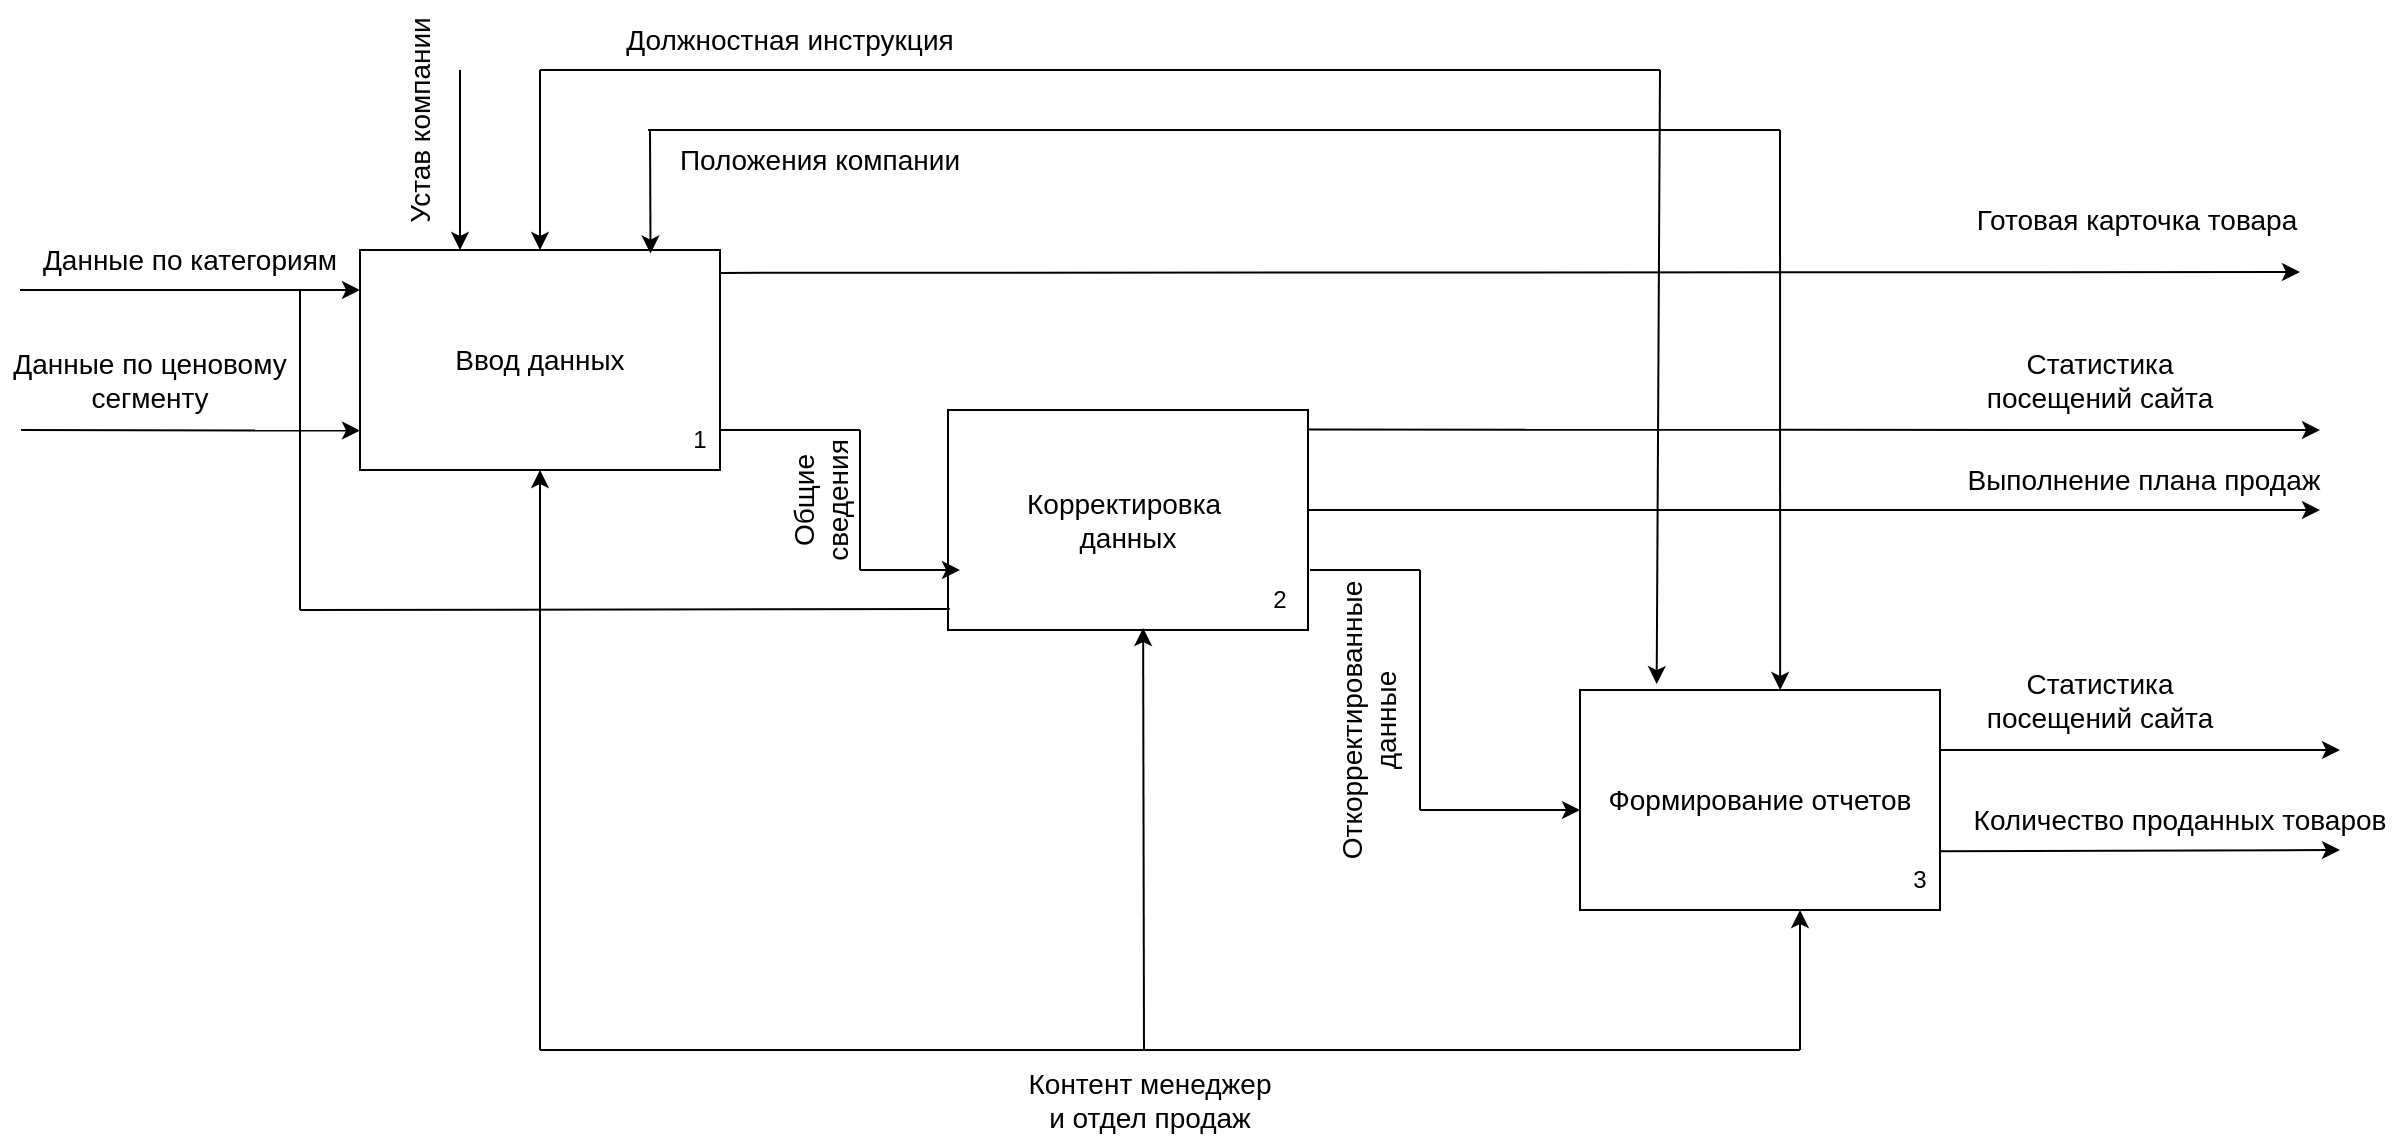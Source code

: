 <mxfile version="22.0.6" type="github">
  <diagram name="Страница — 1" id="YSo1yneblLqxXGrz5t49">
    <mxGraphModel dx="2291" dy="598" grid="1" gridSize="10" guides="1" tooltips="1" connect="1" arrows="1" fold="1" page="1" pageScale="1" pageWidth="827" pageHeight="1169" math="0" shadow="0">
      <root>
        <mxCell id="0" />
        <mxCell id="1" parent="0" />
        <mxCell id="_5BG1MepEr82ZfOV5Q4g-1" value="&lt;font style=&quot;font-size: 14px;&quot;&gt;Корректировка&amp;nbsp;&lt;br&gt;данных&lt;/font&gt;" style="rounded=0;whiteSpace=wrap;html=1;" vertex="1" parent="1">
          <mxGeometry x="324" y="250" width="180" height="110" as="geometry" />
        </mxCell>
        <mxCell id="_5BG1MepEr82ZfOV5Q4g-3" value="2" style="text;html=1;strokeColor=none;fillColor=none;align=center;verticalAlign=middle;whiteSpace=wrap;rounded=0;" vertex="1" parent="1">
          <mxGeometry x="460" y="330" width="60" height="30" as="geometry" />
        </mxCell>
        <mxCell id="_5BG1MepEr82ZfOV5Q4g-5" value="" style="endArrow=classic;html=1;rounded=0;entryX=0.542;entryY=0.991;entryDx=0;entryDy=0;entryPerimeter=0;" edge="1" parent="1" target="_5BG1MepEr82ZfOV5Q4g-1">
          <mxGeometry width="50" height="50" relative="1" as="geometry">
            <mxPoint x="422" y="570" as="sourcePoint" />
            <mxPoint x="440" y="290" as="targetPoint" />
          </mxGeometry>
        </mxCell>
        <mxCell id="_5BG1MepEr82ZfOV5Q4g-7" value="" style="endArrow=none;html=1;rounded=0;exitX=0.75;exitY=0;exitDx=0;exitDy=0;" edge="1" parent="1" source="_5BG1MepEr82ZfOV5Q4g-3">
          <mxGeometry width="50" height="50" relative="1" as="geometry">
            <mxPoint x="390" y="340" as="sourcePoint" />
            <mxPoint x="560" y="330" as="targetPoint" />
          </mxGeometry>
        </mxCell>
        <mxCell id="_5BG1MepEr82ZfOV5Q4g-8" value="" style="endArrow=none;html=1;rounded=0;" edge="1" parent="1">
          <mxGeometry width="50" height="50" relative="1" as="geometry">
            <mxPoint x="560" y="450" as="sourcePoint" />
            <mxPoint x="560" y="330" as="targetPoint" />
          </mxGeometry>
        </mxCell>
        <mxCell id="_5BG1MepEr82ZfOV5Q4g-9" value="" style="endArrow=classic;html=1;rounded=0;" edge="1" parent="1">
          <mxGeometry width="50" height="50" relative="1" as="geometry">
            <mxPoint x="560" y="450" as="sourcePoint" />
            <mxPoint x="640" y="450" as="targetPoint" />
          </mxGeometry>
        </mxCell>
        <mxCell id="_5BG1MepEr82ZfOV5Q4g-10" value="&lt;span style=&quot;font-size: 14px;&quot;&gt;Формирование отчетов&lt;/span&gt;" style="rounded=0;whiteSpace=wrap;html=1;" vertex="1" parent="1">
          <mxGeometry x="640" y="390" width="180" height="110" as="geometry" />
        </mxCell>
        <mxCell id="_5BG1MepEr82ZfOV5Q4g-12" value="" style="endArrow=none;html=1;rounded=0;" edge="1" parent="1">
          <mxGeometry width="50" height="50" relative="1" as="geometry">
            <mxPoint x="420" y="570" as="sourcePoint" />
            <mxPoint x="750" y="570" as="targetPoint" />
          </mxGeometry>
        </mxCell>
        <mxCell id="_5BG1MepEr82ZfOV5Q4g-13" value="" style="endArrow=classic;html=1;rounded=0;" edge="1" parent="1">
          <mxGeometry width="50" height="50" relative="1" as="geometry">
            <mxPoint x="750" y="570" as="sourcePoint" />
            <mxPoint x="750" y="500" as="targetPoint" />
          </mxGeometry>
        </mxCell>
        <mxCell id="_5BG1MepEr82ZfOV5Q4g-14" value="" style="endArrow=none;html=1;rounded=0;" edge="1" parent="1">
          <mxGeometry width="50" height="50" relative="1" as="geometry">
            <mxPoint x="420" y="570" as="sourcePoint" />
            <mxPoint x="120" y="570" as="targetPoint" />
          </mxGeometry>
        </mxCell>
        <mxCell id="_5BG1MepEr82ZfOV5Q4g-15" value="&lt;font style=&quot;font-size: 14px;&quot;&gt;Контент менеджер и отдел продаж&lt;/font&gt;" style="text;html=1;strokeColor=none;fillColor=none;align=center;verticalAlign=middle;whiteSpace=wrap;rounded=0;" vertex="1" parent="1">
          <mxGeometry x="360" y="580" width="130" height="30" as="geometry" />
        </mxCell>
        <mxCell id="_5BG1MepEr82ZfOV5Q4g-16" value="&lt;font style=&quot;font-size: 14px;&quot;&gt;Откорректированные данные&lt;/font&gt;" style="text;html=1;strokeColor=none;fillColor=none;align=center;verticalAlign=middle;whiteSpace=wrap;rounded=0;rotation=-90;" vertex="1" parent="1">
          <mxGeometry x="504" y="390" width="60" height="30" as="geometry" />
        </mxCell>
        <mxCell id="_5BG1MepEr82ZfOV5Q4g-17" value="3" style="text;html=1;strokeColor=none;fillColor=none;align=center;verticalAlign=middle;whiteSpace=wrap;rounded=0;" vertex="1" parent="1">
          <mxGeometry x="780" y="470" width="60" height="30" as="geometry" />
        </mxCell>
        <mxCell id="_5BG1MepEr82ZfOV5Q4g-18" value="" style="endArrow=classic;html=1;rounded=0;" edge="1" parent="1">
          <mxGeometry width="50" height="50" relative="1" as="geometry">
            <mxPoint x="820" y="420" as="sourcePoint" />
            <mxPoint x="1020" y="420" as="targetPoint" />
          </mxGeometry>
        </mxCell>
        <mxCell id="_5BG1MepEr82ZfOV5Q4g-19" value="&lt;font style=&quot;font-size: 14px;&quot;&gt;Статистика посещений сайта&lt;/font&gt;" style="text;html=1;strokeColor=none;fillColor=none;align=center;verticalAlign=middle;whiteSpace=wrap;rounded=0;" vertex="1" parent="1">
          <mxGeometry x="840" y="380" width="120" height="30" as="geometry" />
        </mxCell>
        <mxCell id="_5BG1MepEr82ZfOV5Q4g-22" value="" style="endArrow=classic;html=1;rounded=0;exitX=1.013;exitY=0.642;exitDx=0;exitDy=0;exitPerimeter=0;" edge="1" parent="1">
          <mxGeometry width="50" height="50" relative="1" as="geometry">
            <mxPoint x="820.0" y="470.62" as="sourcePoint" />
            <mxPoint x="1020" y="470" as="targetPoint" />
          </mxGeometry>
        </mxCell>
        <mxCell id="_5BG1MepEr82ZfOV5Q4g-23" value="&lt;font style=&quot;font-size: 14px;&quot;&gt;Количество проданных товаров&lt;/font&gt;" style="text;html=1;strokeColor=none;fillColor=none;align=center;verticalAlign=middle;whiteSpace=wrap;rounded=0;" vertex="1" parent="1">
          <mxGeometry x="830" y="440" width="220" height="30" as="geometry" />
        </mxCell>
        <mxCell id="_5BG1MepEr82ZfOV5Q4g-24" value="" style="endArrow=classic;html=1;rounded=0;exitX=1;exitY=0.089;exitDx=0;exitDy=0;exitPerimeter=0;" edge="1" parent="1" source="_5BG1MepEr82ZfOV5Q4g-1">
          <mxGeometry width="50" height="50" relative="1" as="geometry">
            <mxPoint x="520" y="450" as="sourcePoint" />
            <mxPoint x="1010" y="260" as="targetPoint" />
          </mxGeometry>
        </mxCell>
        <mxCell id="_5BG1MepEr82ZfOV5Q4g-26" value="&lt;font style=&quot;font-size: 14px;&quot;&gt;Статистика посещений сайта&lt;/font&gt;" style="text;html=1;strokeColor=none;fillColor=none;align=center;verticalAlign=middle;whiteSpace=wrap;rounded=0;" vertex="1" parent="1">
          <mxGeometry x="840" y="220" width="120" height="30" as="geometry" />
        </mxCell>
        <mxCell id="_5BG1MepEr82ZfOV5Q4g-27" value="" style="endArrow=classic;html=1;rounded=0;exitX=0.978;exitY=0.455;exitDx=0;exitDy=0;exitPerimeter=0;" edge="1" parent="1">
          <mxGeometry width="50" height="50" relative="1" as="geometry">
            <mxPoint x="504.0" y="300.05" as="sourcePoint" />
            <mxPoint x="1010" y="300" as="targetPoint" />
          </mxGeometry>
        </mxCell>
        <mxCell id="_5BG1MepEr82ZfOV5Q4g-28" value="&lt;font style=&quot;font-size: 14px;&quot;&gt;Выполнение плана продаж&lt;/font&gt;" style="text;html=1;strokeColor=none;fillColor=none;align=center;verticalAlign=middle;whiteSpace=wrap;rounded=0;" vertex="1" parent="1">
          <mxGeometry x="827" y="270" width="190" height="30" as="geometry" />
        </mxCell>
        <mxCell id="_5BG1MepEr82ZfOV5Q4g-29" value="" style="endArrow=classic;html=1;rounded=0;" edge="1" parent="1">
          <mxGeometry width="50" height="50" relative="1" as="geometry">
            <mxPoint x="120" y="570" as="sourcePoint" />
            <mxPoint x="120" y="280" as="targetPoint" />
          </mxGeometry>
        </mxCell>
        <mxCell id="_5BG1MepEr82ZfOV5Q4g-30" value="&lt;span style=&quot;font-size: 14px;&quot;&gt;Ввод данных&lt;/span&gt;" style="rounded=0;whiteSpace=wrap;html=1;" vertex="1" parent="1">
          <mxGeometry x="30" y="170" width="180" height="110" as="geometry" />
        </mxCell>
        <mxCell id="_5BG1MepEr82ZfOV5Q4g-31" value="" style="endArrow=classic;html=1;rounded=0;exitX=1.002;exitY=0.104;exitDx=0;exitDy=0;exitPerimeter=0;" edge="1" parent="1" source="_5BG1MepEr82ZfOV5Q4g-30">
          <mxGeometry width="50" height="50" relative="1" as="geometry">
            <mxPoint x="520" y="450" as="sourcePoint" />
            <mxPoint x="1000" y="181" as="targetPoint" />
          </mxGeometry>
        </mxCell>
        <mxCell id="_5BG1MepEr82ZfOV5Q4g-32" value="&lt;font style=&quot;font-size: 14px;&quot;&gt;Готовая карточка товара&lt;/font&gt;" style="text;html=1;strokeColor=none;fillColor=none;align=center;verticalAlign=middle;whiteSpace=wrap;rounded=0;" vertex="1" parent="1">
          <mxGeometry x="827" y="140" width="183" height="30" as="geometry" />
        </mxCell>
        <mxCell id="_5BG1MepEr82ZfOV5Q4g-34" value="" style="endArrow=none;html=1;rounded=0;" edge="1" parent="1">
          <mxGeometry width="50" height="50" relative="1" as="geometry">
            <mxPoint x="210" y="260" as="sourcePoint" />
            <mxPoint x="280" y="260" as="targetPoint" />
            <Array as="points">
              <mxPoint x="250" y="260" />
            </Array>
          </mxGeometry>
        </mxCell>
        <mxCell id="_5BG1MepEr82ZfOV5Q4g-35" value="" style="endArrow=none;html=1;rounded=0;" edge="1" parent="1">
          <mxGeometry width="50" height="50" relative="1" as="geometry">
            <mxPoint x="280" y="260" as="sourcePoint" />
            <mxPoint x="280" y="330" as="targetPoint" />
          </mxGeometry>
        </mxCell>
        <mxCell id="_5BG1MepEr82ZfOV5Q4g-37" value="1" style="text;html=1;strokeColor=none;fillColor=none;align=center;verticalAlign=middle;whiteSpace=wrap;rounded=0;" vertex="1" parent="1">
          <mxGeometry x="170" y="250" width="60" height="30" as="geometry" />
        </mxCell>
        <mxCell id="_5BG1MepEr82ZfOV5Q4g-39" value="&lt;font style=&quot;font-size: 14px;&quot;&gt;Общие сведения&lt;/font&gt;" style="text;html=1;strokeColor=none;fillColor=none;align=center;verticalAlign=middle;whiteSpace=wrap;rounded=0;rotation=-90;" vertex="1" parent="1">
          <mxGeometry x="230" y="280" width="60" height="30" as="geometry" />
        </mxCell>
        <mxCell id="_5BG1MepEr82ZfOV5Q4g-41" value="" style="endArrow=classic;html=1;rounded=0;" edge="1" parent="1">
          <mxGeometry width="50" height="50" relative="1" as="geometry">
            <mxPoint x="280" y="330" as="sourcePoint" />
            <mxPoint x="330" y="330" as="targetPoint" />
            <Array as="points">
              <mxPoint x="300" y="330" />
            </Array>
          </mxGeometry>
        </mxCell>
        <mxCell id="_5BG1MepEr82ZfOV5Q4g-45" value="" style="endArrow=classic;html=1;rounded=0;entryX=0.807;entryY=0.016;entryDx=0;entryDy=0;entryPerimeter=0;" edge="1" parent="1" target="_5BG1MepEr82ZfOV5Q4g-30">
          <mxGeometry width="50" height="50" relative="1" as="geometry">
            <mxPoint x="175" y="110" as="sourcePoint" />
            <mxPoint x="570" y="330" as="targetPoint" />
          </mxGeometry>
        </mxCell>
        <mxCell id="_5BG1MepEr82ZfOV5Q4g-46" value="" style="endArrow=none;html=1;rounded=0;" edge="1" parent="1">
          <mxGeometry width="50" height="50" relative="1" as="geometry">
            <mxPoint x="174" y="110" as="sourcePoint" />
            <mxPoint x="740" y="110" as="targetPoint" />
          </mxGeometry>
        </mxCell>
        <mxCell id="_5BG1MepEr82ZfOV5Q4g-47" value="" style="endArrow=classic;html=1;rounded=0;entryX=0.556;entryY=0;entryDx=0;entryDy=0;entryPerimeter=0;" edge="1" parent="1" target="_5BG1MepEr82ZfOV5Q4g-10">
          <mxGeometry width="50" height="50" relative="1" as="geometry">
            <mxPoint x="740" y="110" as="sourcePoint" />
            <mxPoint x="570" y="330" as="targetPoint" />
          </mxGeometry>
        </mxCell>
        <mxCell id="_5BG1MepEr82ZfOV5Q4g-48" value="&lt;font style=&quot;font-size: 14px;&quot;&gt;Положения компании&lt;/font&gt;" style="text;html=1;strokeColor=none;fillColor=none;align=center;verticalAlign=middle;whiteSpace=wrap;rounded=0;" vertex="1" parent="1">
          <mxGeometry x="180" y="110" width="160" height="30" as="geometry" />
        </mxCell>
        <mxCell id="_5BG1MepEr82ZfOV5Q4g-49" value="" style="endArrow=classic;html=1;rounded=0;entryX=0.5;entryY=0;entryDx=0;entryDy=0;" edge="1" parent="1" target="_5BG1MepEr82ZfOV5Q4g-30">
          <mxGeometry width="50" height="50" relative="1" as="geometry">
            <mxPoint x="120" y="80" as="sourcePoint" />
            <mxPoint x="570" y="340" as="targetPoint" />
          </mxGeometry>
        </mxCell>
        <mxCell id="_5BG1MepEr82ZfOV5Q4g-50" value="" style="endArrow=none;html=1;rounded=0;" edge="1" parent="1">
          <mxGeometry width="50" height="50" relative="1" as="geometry">
            <mxPoint x="120" y="80" as="sourcePoint" />
            <mxPoint x="680" y="80" as="targetPoint" />
          </mxGeometry>
        </mxCell>
        <mxCell id="_5BG1MepEr82ZfOV5Q4g-51" value="" style="endArrow=classic;html=1;rounded=0;entryX=0.213;entryY=-0.027;entryDx=0;entryDy=0;entryPerimeter=0;" edge="1" parent="1" target="_5BG1MepEr82ZfOV5Q4g-10">
          <mxGeometry width="50" height="50" relative="1" as="geometry">
            <mxPoint x="680" y="80" as="sourcePoint" />
            <mxPoint x="570" y="340" as="targetPoint" />
          </mxGeometry>
        </mxCell>
        <mxCell id="_5BG1MepEr82ZfOV5Q4g-52" value="&lt;font style=&quot;font-size: 14px;&quot;&gt;Должностная инструкция&lt;/font&gt;" style="text;html=1;strokeColor=none;fillColor=none;align=center;verticalAlign=middle;whiteSpace=wrap;rounded=0;" vertex="1" parent="1">
          <mxGeometry x="150" y="50" width="190" height="30" as="geometry" />
        </mxCell>
        <mxCell id="_5BG1MepEr82ZfOV5Q4g-55" value="" style="endArrow=classic;html=1;rounded=0;" edge="1" parent="1">
          <mxGeometry width="50" height="50" relative="1" as="geometry">
            <mxPoint x="80" y="80" as="sourcePoint" />
            <mxPoint x="80" y="170" as="targetPoint" />
          </mxGeometry>
        </mxCell>
        <mxCell id="_5BG1MepEr82ZfOV5Q4g-56" value="&lt;font style=&quot;font-size: 14px;&quot;&gt;Устав компании&lt;/font&gt;" style="text;html=1;strokeColor=none;fillColor=none;align=center;verticalAlign=middle;whiteSpace=wrap;rounded=0;rotation=-90;" vertex="1" parent="1">
          <mxGeometry y="90" width="120" height="30" as="geometry" />
        </mxCell>
        <mxCell id="_5BG1MepEr82ZfOV5Q4g-57" value="" style="endArrow=classic;html=1;rounded=0;" edge="1" parent="1">
          <mxGeometry width="50" height="50" relative="1" as="geometry">
            <mxPoint x="-140" y="190" as="sourcePoint" />
            <mxPoint x="30" y="190" as="targetPoint" />
          </mxGeometry>
        </mxCell>
        <mxCell id="_5BG1MepEr82ZfOV5Q4g-58" value="&lt;font style=&quot;font-size: 14px;&quot;&gt;Данные по категориям&lt;/font&gt;" style="text;html=1;strokeColor=none;fillColor=none;align=center;verticalAlign=middle;whiteSpace=wrap;rounded=0;" vertex="1" parent="1">
          <mxGeometry x="-140" y="160" width="170" height="30" as="geometry" />
        </mxCell>
        <mxCell id="_5BG1MepEr82ZfOV5Q4g-61" value="" style="endArrow=classic;html=1;rounded=0;entryX=-0.003;entryY=0.63;entryDx=0;entryDy=0;entryPerimeter=0;" edge="1" parent="1">
          <mxGeometry width="50" height="50" relative="1" as="geometry">
            <mxPoint x="-139.46" y="260" as="sourcePoint" />
            <mxPoint x="30.0" y="260.3" as="targetPoint" />
          </mxGeometry>
        </mxCell>
        <mxCell id="_5BG1MepEr82ZfOV5Q4g-62" value="&lt;font style=&quot;font-size: 14px;&quot;&gt;Данные по ценовому сегменту&lt;/font&gt;" style="text;html=1;strokeColor=none;fillColor=none;align=center;verticalAlign=middle;whiteSpace=wrap;rounded=0;" vertex="1" parent="1">
          <mxGeometry x="-150" y="220" width="150" height="30" as="geometry" />
        </mxCell>
        <mxCell id="_5BG1MepEr82ZfOV5Q4g-64" value="" style="endArrow=none;html=1;rounded=0;entryX=0.675;entryY=1.075;entryDx=0;entryDy=0;entryPerimeter=0;" edge="1" parent="1">
          <mxGeometry width="50" height="50" relative="1" as="geometry">
            <mxPoint y="350" as="sourcePoint" />
            <mxPoint y="190" as="targetPoint" />
          </mxGeometry>
        </mxCell>
        <mxCell id="_5BG1MepEr82ZfOV5Q4g-65" value="" style="endArrow=none;html=1;rounded=0;entryX=0.005;entryY=0.904;entryDx=0;entryDy=0;entryPerimeter=0;" edge="1" parent="1" target="_5BG1MepEr82ZfOV5Q4g-1">
          <mxGeometry width="50" height="50" relative="1" as="geometry">
            <mxPoint y="350" as="sourcePoint" />
            <mxPoint x="320" y="350" as="targetPoint" />
          </mxGeometry>
        </mxCell>
      </root>
    </mxGraphModel>
  </diagram>
</mxfile>
